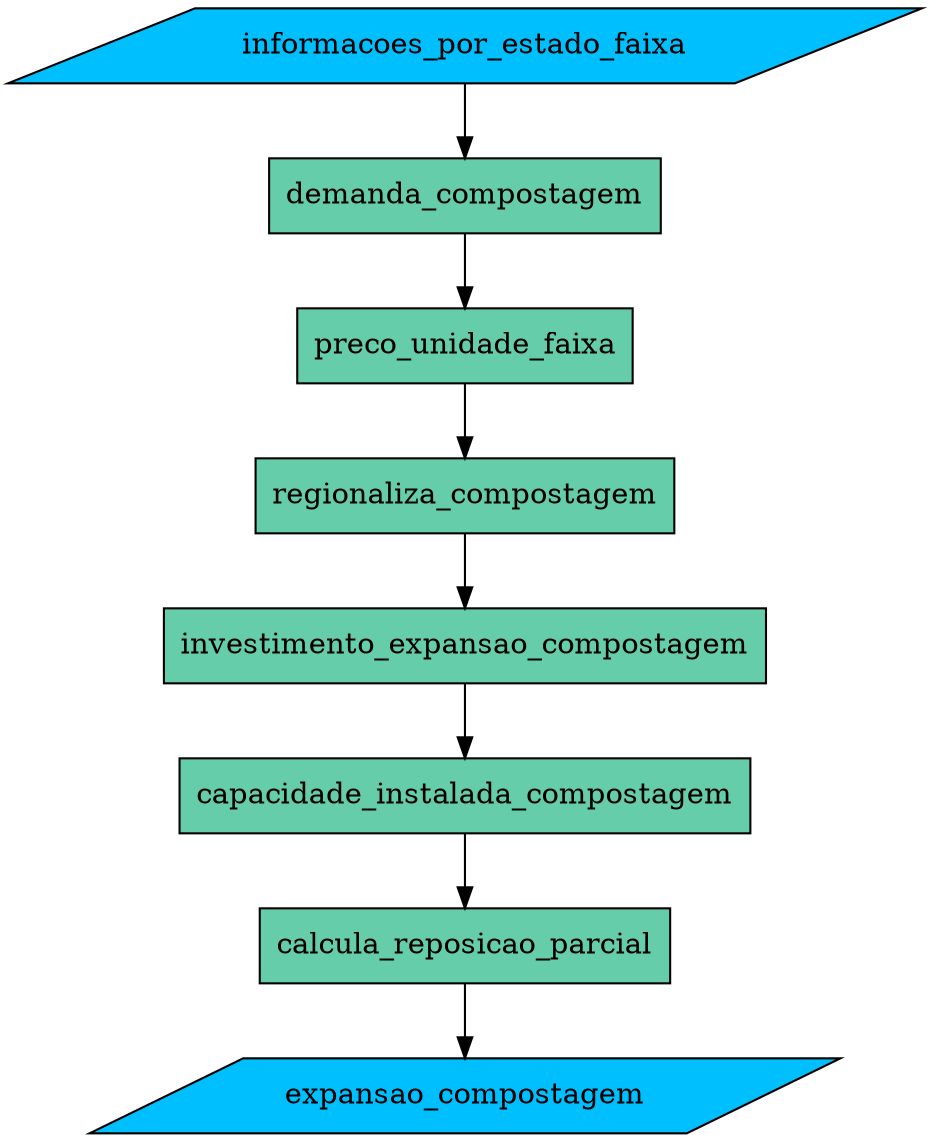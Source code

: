 digraph Residuo {
    fontname = "Segoe UI"
    node [shape=box, style=filled, fillcolor=aquamarine3]
    informacoes_por_estado_faixa, expansao_compostagem [shape=parallelogram fillcolor=deepskyblue]

    informacoes_por_estado_faixa -> demanda_compostagem
    -> preco_unidade_faixa
    -> regionaliza_compostagem
    -> investimento_expansao_compostagem
    -> capacidade_instalada_compostagem
    -> calcula_reposicao_parcial
    -> expansao_compostagem
}